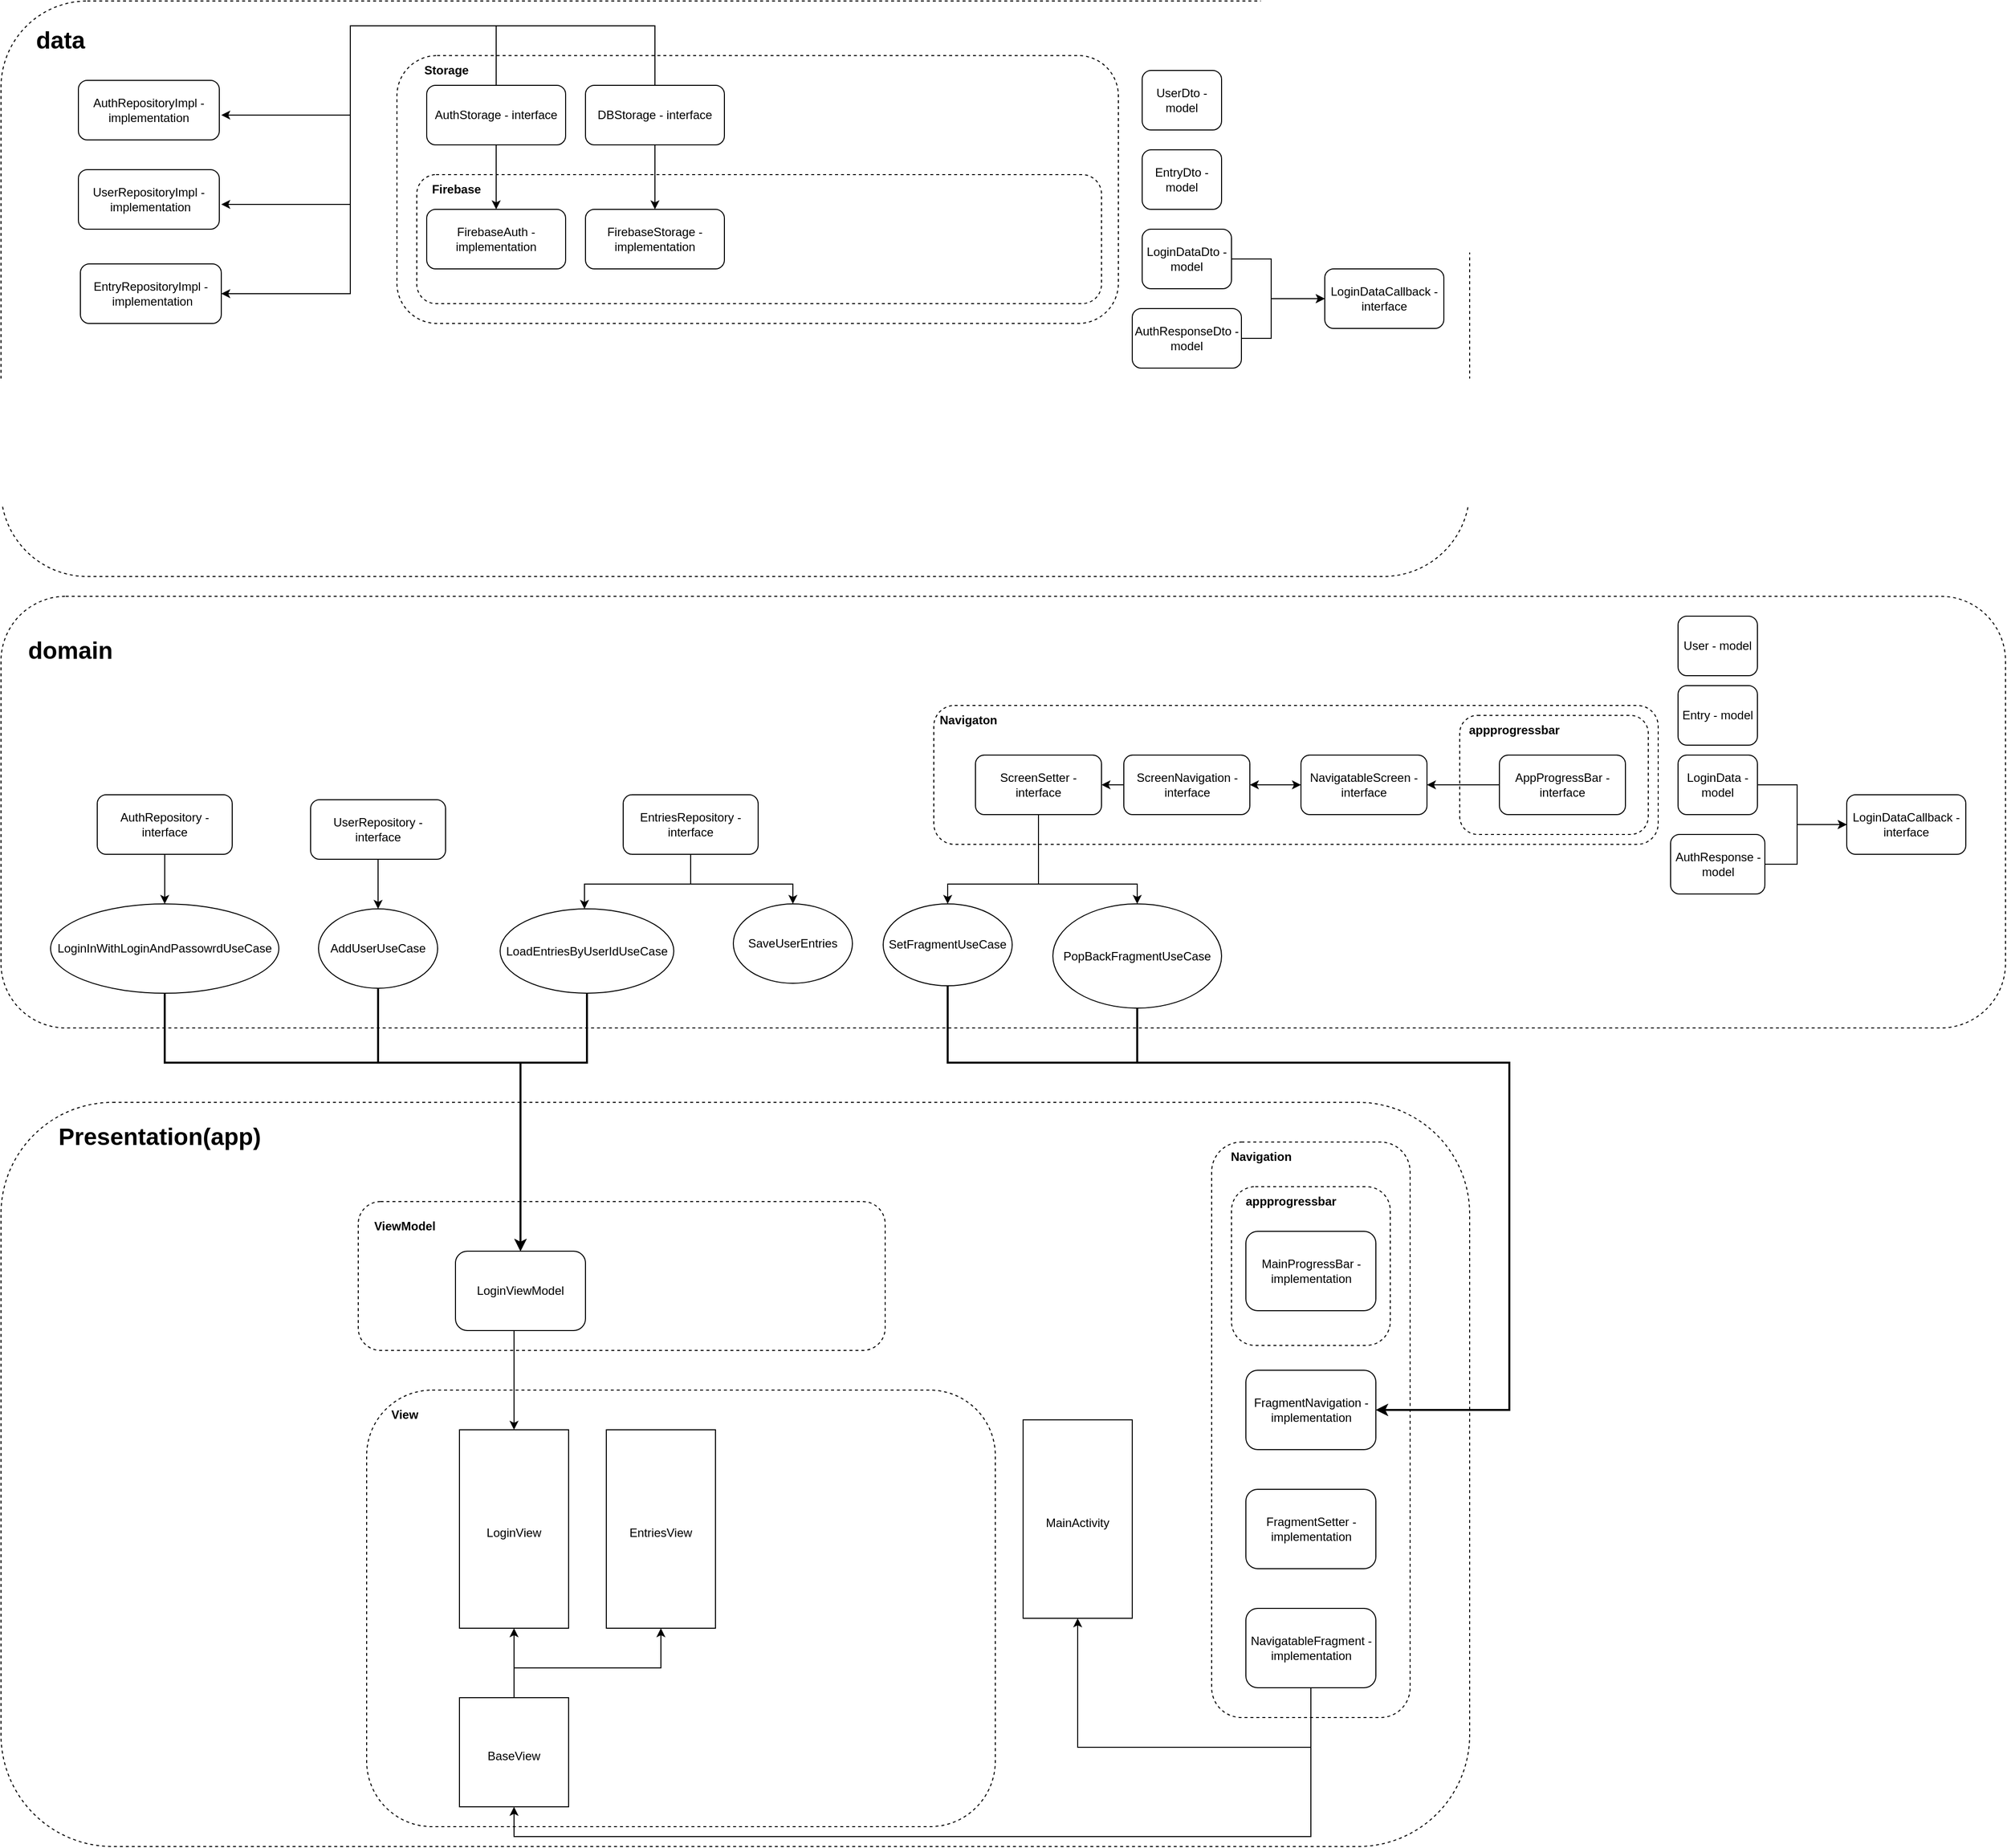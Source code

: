 <mxfile version="17.1.4"><diagram id="mcuKYYPqepPxnzwjY7ND" name="my-good-mood"><mxGraphModel dx="1892" dy="2459" grid="1" gridSize="10" guides="1" tooltips="1" connect="1" arrows="1" fold="1" page="1" pageScale="1" pageWidth="827" pageHeight="1169" math="0" shadow="0"><root><mxCell id="0"/><mxCell id="1" parent="0"/><mxCell id="fi2WDrQyYmFRdpCdvTvE-3" value="" style="rounded=1;whiteSpace=wrap;html=1;dashed=1;strokeWidth=1;" parent="1" vertex="1"><mxGeometry x="200" y="450" width="1480" height="750" as="geometry"/></mxCell><mxCell id="fi2WDrQyYmFRdpCdvTvE-248" value="" style="rounded=1;whiteSpace=wrap;html=1;dashed=1;fontSize=12;strokeWidth=1;" parent="1" vertex="1"><mxGeometry x="1420" y="490" width="200" height="580" as="geometry"/></mxCell><mxCell id="BgCjOkm7MFAFTTfxGLmG-11" value="" style="rounded=1;whiteSpace=wrap;html=1;dashed=1;fontSize=12;strokeWidth=1;" parent="1" vertex="1"><mxGeometry x="1440" y="535" width="160" height="160" as="geometry"/></mxCell><mxCell id="fi2WDrQyYmFRdpCdvTvE-92" value="" style="rounded=1;whiteSpace=wrap;html=1;fontSize=12;dashed=1;" parent="1" vertex="1"><mxGeometry x="200" y="-60" width="2020" height="435" as="geometry"/></mxCell><mxCell id="fi2WDrQyYmFRdpCdvTvE-258" value="" style="rounded=1;whiteSpace=wrap;html=1;dashed=1;fontSize=12;strokeWidth=1;" parent="1" vertex="1"><mxGeometry x="1140" y="50" width="730" height="140" as="geometry"/></mxCell><mxCell id="BgCjOkm7MFAFTTfxGLmG-9" value="" style="rounded=1;whiteSpace=wrap;html=1;dashed=1;fontSize=12;strokeWidth=1;" parent="1" vertex="1"><mxGeometry x="1670" y="60" width="190" height="120" as="geometry"/></mxCell><mxCell id="fi2WDrQyYmFRdpCdvTvE-242" value="" style="rounded=1;whiteSpace=wrap;html=1;fontSize=12;dashed=1;" parent="1" vertex="1"><mxGeometry x="568.5" y="740" width="633.5" height="440" as="geometry"/></mxCell><mxCell id="fi2WDrQyYmFRdpCdvTvE-240" value="" style="rounded=1;whiteSpace=wrap;html=1;fontSize=12;dashed=1;" parent="1" vertex="1"><mxGeometry x="560" y="550" width="531" height="150" as="geometry"/></mxCell><mxCell id="fi2WDrQyYmFRdpCdvTvE-231" style="edgeStyle=orthogonalEdgeStyle;rounded=0;orthogonalLoop=1;jettySize=auto;html=1;entryX=0.5;entryY=0;entryDx=0;entryDy=0;fontSize=12;strokeWidth=2;" parent="1" source="fi2WDrQyYmFRdpCdvTvE-32" target="fi2WDrQyYmFRdpCdvTvE-220" edge="1"><mxGeometry relative="1" as="geometry"><Array as="points"><mxPoint x="365" y="410"/><mxPoint x="723" y="410"/></Array></mxGeometry></mxCell><mxCell id="fi2WDrQyYmFRdpCdvTvE-32" value="LoginInWithLoginAndPassowrdUseCase" style="ellipse;whiteSpace=wrap;html=1;fontSize=12;" parent="1" vertex="1"><mxGeometry x="250" y="250" width="230" height="90" as="geometry"/></mxCell><mxCell id="fi2WDrQyYmFRdpCdvTvE-36" value="&lt;font size=&quot;1&quot;&gt;&lt;b style=&quot;font-size: 24px&quot;&gt;domain&lt;/b&gt;&lt;/font&gt;" style="text;html=1;strokeColor=none;fillColor=none;align=center;verticalAlign=middle;whiteSpace=wrap;rounded=0;fontSize=12;" parent="1" vertex="1"><mxGeometry x="230" y="-20" width="80" height="30" as="geometry"/></mxCell><mxCell id="fi2WDrQyYmFRdpCdvTvE-37" value="" style="rounded=1;whiteSpace=wrap;html=1;fontSize=12;dashed=1;" parent="1" vertex="1"><mxGeometry x="200" y="-660" width="1480" height="580" as="geometry"/></mxCell><mxCell id="fi2WDrQyYmFRdpCdvTvE-39" value="&lt;font size=&quot;1&quot;&gt;&lt;b style=&quot;font-size: 24px&quot;&gt;data&lt;/b&gt;&lt;/font&gt;" style="text;html=1;strokeColor=none;fillColor=none;align=center;verticalAlign=middle;whiteSpace=wrap;rounded=0;fontSize=12;" parent="1" vertex="1"><mxGeometry x="220" y="-635" width="80" height="30" as="geometry"/></mxCell><mxCell id="fi2WDrQyYmFRdpCdvTvE-51" value="" style="rounded=1;whiteSpace=wrap;html=1;fontSize=12;dashed=1;" parent="1" vertex="1"><mxGeometry x="599" y="-605" width="727" height="270" as="geometry"/></mxCell><mxCell id="fi2WDrQyYmFRdpCdvTvE-56" value="" style="rounded=1;whiteSpace=wrap;html=1;fontSize=12;dashed=1;" parent="1" vertex="1"><mxGeometry x="619" y="-485" width="690" height="130" as="geometry"/></mxCell><mxCell id="fi2WDrQyYmFRdpCdvTvE-53" value="&lt;b&gt;Storage&lt;/b&gt;" style="text;html=1;strokeColor=none;fillColor=none;align=center;verticalAlign=middle;whiteSpace=wrap;rounded=0;fontSize=12;" parent="1" vertex="1"><mxGeometry x="619" y="-605" width="60" height="30" as="geometry"/></mxCell><mxCell id="fi2WDrQyYmFRdpCdvTvE-58" value="&lt;b&gt;Firebase&lt;/b&gt;" style="text;html=1;strokeColor=none;fillColor=none;align=center;verticalAlign=middle;whiteSpace=wrap;rounded=0;fontSize=12;" parent="1" vertex="1"><mxGeometry x="629" y="-485" width="60" height="30" as="geometry"/></mxCell><mxCell id="fi2WDrQyYmFRdpCdvTvE-61" value="" style="edgeStyle=orthogonalEdgeStyle;rounded=0;orthogonalLoop=1;jettySize=auto;html=1;fontSize=12;exitX=0.5;exitY=0;exitDx=0;exitDy=0;" parent="1" source="fi2WDrQyYmFRdpCdvTvE-86" edge="1"><mxGeometry relative="1" as="geometry"><mxPoint x="629" y="-545" as="sourcePoint"/><mxPoint x="422" y="-545" as="targetPoint"/><Array as="points"><mxPoint x="699" y="-635"/><mxPoint x="552" y="-635"/><mxPoint x="552" y="-545"/></Array></mxGeometry></mxCell><mxCell id="fi2WDrQyYmFRdpCdvTvE-66" value="" style="edgeStyle=orthogonalEdgeStyle;rounded=0;orthogonalLoop=1;jettySize=auto;html=1;fontSize=12;" parent="1" edge="1"><mxGeometry relative="1" as="geometry"><mxPoint x="699" y="-515" as="sourcePoint"/><mxPoint x="699" y="-450" as="targetPoint"/></mxGeometry></mxCell><mxCell id="fi2WDrQyYmFRdpCdvTvE-162" style="edgeStyle=orthogonalEdgeStyle;rounded=0;orthogonalLoop=1;jettySize=auto;html=1;fontSize=12;strokeWidth=2;entryX=0.5;entryY=0;entryDx=0;entryDy=0;" parent="1" source="fi2WDrQyYmFRdpCdvTvE-73" target="fi2WDrQyYmFRdpCdvTvE-220" edge="1"><mxGeometry relative="1" as="geometry"><mxPoint x="655" y="515" as="targetPoint"/><Array as="points"><mxPoint x="580" y="410"/><mxPoint x="723" y="410"/></Array></mxGeometry></mxCell><mxCell id="fi2WDrQyYmFRdpCdvTvE-73" value="AddUserUseCase" style="ellipse;whiteSpace=wrap;html=1;fontSize=12;" parent="1" vertex="1"><mxGeometry x="520" y="255" width="120" height="80" as="geometry"/></mxCell><mxCell id="fi2WDrQyYmFRdpCdvTvE-133" value="" style="edgeStyle=orthogonalEdgeStyle;rounded=0;orthogonalLoop=1;jettySize=auto;html=1;fontSize=12;" parent="1" source="fi2WDrQyYmFRdpCdvTvE-82" target="fi2WDrQyYmFRdpCdvTvE-32" edge="1"><mxGeometry relative="1" as="geometry"/></mxCell><mxCell id="fi2WDrQyYmFRdpCdvTvE-82" value="&lt;span&gt;AuthRepository - interface&lt;/span&gt;" style="rounded=1;whiteSpace=wrap;html=1;fontSize=12;" parent="1" vertex="1"><mxGeometry x="297" y="140" width="136" height="60" as="geometry"/></mxCell><mxCell id="fi2WDrQyYmFRdpCdvTvE-134" value="" style="edgeStyle=orthogonalEdgeStyle;rounded=0;orthogonalLoop=1;jettySize=auto;html=1;fontSize=12;" parent="1" source="fi2WDrQyYmFRdpCdvTvE-83" target="fi2WDrQyYmFRdpCdvTvE-73" edge="1"><mxGeometry relative="1" as="geometry"/></mxCell><mxCell id="fi2WDrQyYmFRdpCdvTvE-83" value="UserRepository - interface" style="rounded=1;whiteSpace=wrap;html=1;fontSize=12;" parent="1" vertex="1"><mxGeometry x="512" y="145" width="136" height="60" as="geometry"/></mxCell><mxCell id="fi2WDrQyYmFRdpCdvTvE-85" value="AuthRepositoryImpl - implementation" style="rounded=1;whiteSpace=wrap;html=1;fontSize=12;" parent="1" vertex="1"><mxGeometry x="278" y="-580" width="142" height="60" as="geometry"/></mxCell><mxCell id="fi2WDrQyYmFRdpCdvTvE-86" value="AuthStorage - interface" style="rounded=1;whiteSpace=wrap;html=1;fontSize=12;" parent="1" vertex="1"><mxGeometry x="629" y="-575" width="140" height="60" as="geometry"/></mxCell><mxCell id="fi2WDrQyYmFRdpCdvTvE-87" value="FirebaseAuth - implementation" style="rounded=1;whiteSpace=wrap;html=1;fontSize=12;" parent="1" vertex="1"><mxGeometry x="629" y="-450" width="140" height="60" as="geometry"/></mxCell><mxCell id="fi2WDrQyYmFRdpCdvTvE-89" value="UserRepositoryImpl -&amp;nbsp;implementation" style="rounded=1;whiteSpace=wrap;html=1;fontSize=12;" parent="1" vertex="1"><mxGeometry x="278" y="-490" width="142" height="60" as="geometry"/></mxCell><mxCell id="fi2WDrQyYmFRdpCdvTvE-98" style="edgeStyle=orthogonalEdgeStyle;rounded=0;orthogonalLoop=1;jettySize=auto;html=1;entryX=0.5;entryY=0;entryDx=0;entryDy=0;fontSize=12;" parent="1" source="fi2WDrQyYmFRdpCdvTvE-94" target="fi2WDrQyYmFRdpCdvTvE-96" edge="1"><mxGeometry relative="1" as="geometry"/></mxCell><mxCell id="fi2WDrQyYmFRdpCdvTvE-109" style="edgeStyle=orthogonalEdgeStyle;rounded=0;orthogonalLoop=1;jettySize=auto;html=1;fontSize=12;" parent="1" source="fi2WDrQyYmFRdpCdvTvE-94" edge="1"><mxGeometry relative="1" as="geometry"><mxPoint x="422" y="-455" as="targetPoint"/><Array as="points"><mxPoint x="859" y="-635"/><mxPoint x="552" y="-635"/><mxPoint x="552" y="-455"/></Array></mxGeometry></mxCell><mxCell id="fi2WDrQyYmFRdpCdvTvE-94" value="DBStorage - interface" style="rounded=1;whiteSpace=wrap;html=1;fontSize=12;" parent="1" vertex="1"><mxGeometry x="789" y="-575" width="140" height="60" as="geometry"/></mxCell><mxCell id="fi2WDrQyYmFRdpCdvTvE-96" value="FirebaseStorage - implementation" style="rounded=1;whiteSpace=wrap;html=1;fontSize=12;" parent="1" vertex="1"><mxGeometry x="789" y="-450" width="140" height="60" as="geometry"/></mxCell><mxCell id="fi2WDrQyYmFRdpCdvTvE-163" style="edgeStyle=orthogonalEdgeStyle;rounded=0;orthogonalLoop=1;jettySize=auto;html=1;fontSize=12;strokeWidth=2;entryX=0.5;entryY=0;entryDx=0;entryDy=0;" parent="1" source="fi2WDrQyYmFRdpCdvTvE-99" target="fi2WDrQyYmFRdpCdvTvE-220" edge="1"><mxGeometry relative="1" as="geometry"><mxPoint x="655" y="515" as="targetPoint"/><Array as="points"><mxPoint x="791" y="410"/><mxPoint x="724" y="410"/></Array></mxGeometry></mxCell><mxCell id="fi2WDrQyYmFRdpCdvTvE-99" value="LoadEntriesByUserIdUseCase" style="ellipse;whiteSpace=wrap;html=1;fontSize=12;" parent="1" vertex="1"><mxGeometry x="703" y="255" width="175" height="85" as="geometry"/></mxCell><mxCell id="fi2WDrQyYmFRdpCdvTvE-135" value="" style="edgeStyle=orthogonalEdgeStyle;rounded=0;orthogonalLoop=1;jettySize=auto;html=1;fontSize=12;" parent="1" source="fi2WDrQyYmFRdpCdvTvE-101" target="fi2WDrQyYmFRdpCdvTvE-99" edge="1"><mxGeometry relative="1" as="geometry"><Array as="points"><mxPoint x="895" y="230"/><mxPoint x="788" y="230"/></Array></mxGeometry></mxCell><mxCell id="fi2WDrQyYmFRdpCdvTvE-101" value="EntriesRepository - interface" style="rounded=1;whiteSpace=wrap;html=1;fontSize=12;" parent="1" vertex="1"><mxGeometry x="827" y="140" width="136" height="60" as="geometry"/></mxCell><mxCell id="fi2WDrQyYmFRdpCdvTvE-104" value="EntryRepositoryImpl -&amp;nbsp;implementation" style="rounded=1;whiteSpace=wrap;html=1;fontSize=12;" parent="1" vertex="1"><mxGeometry x="280" y="-395" width="142" height="60" as="geometry"/></mxCell><mxCell id="fi2WDrQyYmFRdpCdvTvE-110" style="edgeStyle=orthogonalEdgeStyle;rounded=0;orthogonalLoop=1;jettySize=auto;html=1;fontSize=12;entryX=1;entryY=0.5;entryDx=0;entryDy=0;exitX=0.5;exitY=0;exitDx=0;exitDy=0;" parent="1" source="fi2WDrQyYmFRdpCdvTvE-94" target="fi2WDrQyYmFRdpCdvTvE-104" edge="1"><mxGeometry relative="1" as="geometry"><mxPoint x="460" y="-360" as="targetPoint"/><Array as="points"><mxPoint x="859" y="-635"/><mxPoint x="552" y="-635"/><mxPoint x="552" y="-365"/></Array><mxPoint x="1019.091" y="-575" as="sourcePoint"/></mxGeometry></mxCell><mxCell id="fi2WDrQyYmFRdpCdvTvE-112" value="SaveUserEntries" style="ellipse;whiteSpace=wrap;html=1;fontSize=12;" parent="1" vertex="1"><mxGeometry x="938" y="250" width="120" height="80" as="geometry"/></mxCell><mxCell id="fi2WDrQyYmFRdpCdvTvE-136" value="" style="edgeStyle=orthogonalEdgeStyle;rounded=0;orthogonalLoop=1;jettySize=auto;html=1;fontSize=12;exitX=0.5;exitY=1;exitDx=0;exitDy=0;" parent="1" source="fi2WDrQyYmFRdpCdvTvE-101" target="fi2WDrQyYmFRdpCdvTvE-112" edge="1"><mxGeometry relative="1" as="geometry"><mxPoint x="998.0" y="205" as="sourcePoint"/><Array as="points"><mxPoint x="895" y="230"/><mxPoint x="998" y="230"/></Array></mxGeometry></mxCell><mxCell id="fi2WDrQyYmFRdpCdvTvE-173" value="UserDto&amp;nbsp;- model" style="rounded=1;whiteSpace=wrap;html=1;fontSize=12;" parent="1" vertex="1"><mxGeometry x="1350" y="-590" width="80" height="60" as="geometry"/></mxCell><mxCell id="fi2WDrQyYmFRdpCdvTvE-174" value="EntryDto&amp;nbsp;- model" style="rounded=1;whiteSpace=wrap;html=1;fontSize=12;" parent="1" vertex="1"><mxGeometry x="1350" y="-510" width="80" height="60" as="geometry"/></mxCell><mxCell id="fi2WDrQyYmFRdpCdvTvE-175" value="User - model" style="rounded=1;whiteSpace=wrap;html=1;fontSize=12;" parent="1" vertex="1"><mxGeometry x="1890" y="-40" width="80" height="60" as="geometry"/></mxCell><mxCell id="fi2WDrQyYmFRdpCdvTvE-176" value="Entry - model" style="rounded=1;whiteSpace=wrap;html=1;fontSize=12;" parent="1" vertex="1"><mxGeometry x="1890" y="30" width="80" height="60" as="geometry"/></mxCell><mxCell id="DMIkTk6zUw6J351pL-Rt-8" style="edgeStyle=orthogonalEdgeStyle;rounded=0;orthogonalLoop=1;jettySize=auto;html=1;entryX=0;entryY=0.5;entryDx=0;entryDy=0;" edge="1" parent="1" source="fi2WDrQyYmFRdpCdvTvE-177" target="DMIkTk6zUw6J351pL-Rt-7"><mxGeometry relative="1" as="geometry"><Array as="points"><mxPoint x="2010" y="130"/><mxPoint x="2010" y="170"/></Array></mxGeometry></mxCell><mxCell id="fi2WDrQyYmFRdpCdvTvE-177" value="LoginData&amp;nbsp;- model" style="rounded=1;whiteSpace=wrap;html=1;fontSize=12;" parent="1" vertex="1"><mxGeometry x="1890" y="100" width="80" height="60" as="geometry"/></mxCell><mxCell id="DMIkTk6zUw6J351pL-Rt-11" style="edgeStyle=orthogonalEdgeStyle;rounded=0;orthogonalLoop=1;jettySize=auto;html=1;entryX=0;entryY=0.5;entryDx=0;entryDy=0;" edge="1" parent="1" source="fi2WDrQyYmFRdpCdvTvE-178" target="DMIkTk6zUw6J351pL-Rt-10"><mxGeometry relative="1" as="geometry"><Array as="points"><mxPoint x="1480" y="-400"/><mxPoint x="1480" y="-360"/></Array></mxGeometry></mxCell><mxCell id="fi2WDrQyYmFRdpCdvTvE-178" value="LoginDataDto&amp;nbsp;- model" style="rounded=1;whiteSpace=wrap;html=1;fontSize=12;" parent="1" vertex="1"><mxGeometry x="1350" y="-430" width="90" height="60" as="geometry"/></mxCell><mxCell id="fi2WDrQyYmFRdpCdvTvE-265" style="edgeStyle=orthogonalEdgeStyle;rounded=0;orthogonalLoop=1;jettySize=auto;html=1;entryX=1;entryY=0.5;entryDx=0;entryDy=0;fontSize=12;startArrow=none;startFill=0;strokeWidth=2;" parent="1" source="fi2WDrQyYmFRdpCdvTvE-187" target="fi2WDrQyYmFRdpCdvTvE-208" edge="1"><mxGeometry relative="1" as="geometry"><Array as="points"><mxPoint x="1154" y="410"/><mxPoint x="1720" y="410"/><mxPoint x="1720" y="760"/></Array></mxGeometry></mxCell><mxCell id="fi2WDrQyYmFRdpCdvTvE-187" value="SetFragmentUseCase" style="ellipse;whiteSpace=wrap;html=1;fontSize=12;" parent="1" vertex="1"><mxGeometry x="1089" y="250" width="130" height="82.5" as="geometry"/></mxCell><mxCell id="fi2WDrQyYmFRdpCdvTvE-266" style="edgeStyle=orthogonalEdgeStyle;rounded=0;orthogonalLoop=1;jettySize=auto;html=1;entryX=1;entryY=0.5;entryDx=0;entryDy=0;fontSize=12;startArrow=none;startFill=0;strokeWidth=2;" parent="1" source="fi2WDrQyYmFRdpCdvTvE-190" target="fi2WDrQyYmFRdpCdvTvE-208" edge="1"><mxGeometry relative="1" as="geometry"><Array as="points"><mxPoint x="1345" y="410"/><mxPoint x="1720" y="410"/><mxPoint x="1720" y="760"/></Array></mxGeometry></mxCell><mxCell id="fi2WDrQyYmFRdpCdvTvE-190" value="PopBackFragmentUseCase" style="ellipse;whiteSpace=wrap;html=1;fontSize=12;" parent="1" vertex="1"><mxGeometry x="1260" y="250" width="170" height="105" as="geometry"/></mxCell><mxCell id="fi2WDrQyYmFRdpCdvTvE-198" value="&lt;font style=&quot;font-size: 24px&quot;&gt;&lt;b&gt;Presentation(app)&lt;/b&gt;&lt;/font&gt;" style="text;html=1;strokeColor=none;fillColor=none;align=center;verticalAlign=middle;whiteSpace=wrap;rounded=0;fontSize=12;" parent="1" vertex="1"><mxGeometry x="220" y="460" width="280" height="50" as="geometry"/></mxCell><mxCell id="fi2WDrQyYmFRdpCdvTvE-200" value="&lt;font style=&quot;font-size: 12px&quot;&gt;MainActivity&lt;/font&gt;" style="rounded=0;whiteSpace=wrap;html=1;fontSize=24;" parent="1" vertex="1"><mxGeometry x="1230" y="770" width="110" height="200" as="geometry"/></mxCell><mxCell id="fi2WDrQyYmFRdpCdvTvE-207" value="FragmentSetter - implementation" style="rounded=1;whiteSpace=wrap;html=1;fontSize=12;" parent="1" vertex="1"><mxGeometry x="1454.5" y="840" width="131" height="80" as="geometry"/></mxCell><mxCell id="fi2WDrQyYmFRdpCdvTvE-208" value="FragmentNavigation - implementation" style="rounded=1;whiteSpace=wrap;html=1;fontSize=12;" parent="1" vertex="1"><mxGeometry x="1454.5" y="720" width="131" height="80" as="geometry"/></mxCell><mxCell id="fi2WDrQyYmFRdpCdvTvE-219" value="&lt;font style=&quot;font-size: 12px&quot;&gt;LoginView&lt;/font&gt;" style="rounded=0;whiteSpace=wrap;html=1;fontSize=24;" parent="1" vertex="1"><mxGeometry x="662" y="780" width="110" height="200" as="geometry"/></mxCell><mxCell id="fi2WDrQyYmFRdpCdvTvE-246" style="edgeStyle=orthogonalEdgeStyle;rounded=0;orthogonalLoop=1;jettySize=auto;html=1;entryX=0.5;entryY=0;entryDx=0;entryDy=0;fontSize=12;startArrow=none;startFill=0;strokeWidth=1;exitX=0.5;exitY=1;exitDx=0;exitDy=0;" parent="1" source="fi2WDrQyYmFRdpCdvTvE-220" target="fi2WDrQyYmFRdpCdvTvE-219" edge="1"><mxGeometry relative="1" as="geometry"><Array as="points"><mxPoint x="717" y="680"/></Array></mxGeometry></mxCell><mxCell id="fi2WDrQyYmFRdpCdvTvE-220" value="LoginViewModel" style="rounded=1;whiteSpace=wrap;html=1;fontSize=12;" parent="1" vertex="1"><mxGeometry x="658" y="600" width="131" height="80" as="geometry"/></mxCell><mxCell id="fi2WDrQyYmFRdpCdvTvE-241" value="&lt;b&gt;ViewModel&lt;/b&gt;" style="text;html=1;strokeColor=none;fillColor=none;align=center;verticalAlign=middle;whiteSpace=wrap;rounded=0;dashed=1;fontSize=12;" parent="1" vertex="1"><mxGeometry x="577" y="560" width="60" height="30" as="geometry"/></mxCell><mxCell id="fi2WDrQyYmFRdpCdvTvE-243" value="&lt;b&gt;View&lt;/b&gt;" style="text;html=1;strokeColor=none;fillColor=none;align=center;verticalAlign=middle;whiteSpace=wrap;rounded=0;dashed=1;fontSize=12;" parent="1" vertex="1"><mxGeometry x="577" y="750" width="60" height="30" as="geometry"/></mxCell><mxCell id="fi2WDrQyYmFRdpCdvTvE-249" value="&lt;b&gt;Navigation&lt;/b&gt;" style="text;html=1;strokeColor=none;fillColor=none;align=center;verticalAlign=middle;whiteSpace=wrap;rounded=0;dashed=1;fontSize=12;" parent="1" vertex="1"><mxGeometry x="1430" y="490" width="80" height="30" as="geometry"/></mxCell><mxCell id="fi2WDrQyYmFRdpCdvTvE-254" value="" style="edgeStyle=orthogonalEdgeStyle;rounded=0;orthogonalLoop=1;jettySize=auto;html=1;fontSize=12;startArrow=none;startFill=0;strokeWidth=1;" parent="1" source="fi2WDrQyYmFRdpCdvTvE-251" target="fi2WDrQyYmFRdpCdvTvE-190" edge="1"><mxGeometry relative="1" as="geometry"><Array as="points"><mxPoint x="1245" y="230"/><mxPoint x="1345" y="230"/></Array></mxGeometry></mxCell><mxCell id="fi2WDrQyYmFRdpCdvTvE-256" style="edgeStyle=orthogonalEdgeStyle;rounded=0;orthogonalLoop=1;jettySize=auto;html=1;entryX=0.5;entryY=0;entryDx=0;entryDy=0;fontSize=12;startArrow=none;startFill=0;strokeWidth=1;" parent="1" source="fi2WDrQyYmFRdpCdvTvE-251" target="fi2WDrQyYmFRdpCdvTvE-187" edge="1"><mxGeometry relative="1" as="geometry"><Array as="points"><mxPoint x="1245" y="230"/><mxPoint x="1154" y="230"/></Array></mxGeometry></mxCell><mxCell id="fi2WDrQyYmFRdpCdvTvE-251" value="ScreenSetter - interface" style="rounded=1;whiteSpace=wrap;html=1;fontSize=12;" parent="1" vertex="1"><mxGeometry x="1182" y="100" width="127" height="60" as="geometry"/></mxCell><mxCell id="fi2WDrQyYmFRdpCdvTvE-259" value="&lt;b&gt;Navigaton&lt;/b&gt;" style="text;html=1;strokeColor=none;fillColor=none;align=center;verticalAlign=middle;whiteSpace=wrap;rounded=0;dashed=1;fontSize=12;" parent="1" vertex="1"><mxGeometry x="1140" y="50" width="70" height="30" as="geometry"/></mxCell><mxCell id="fi2WDrQyYmFRdpCdvTvE-261" style="edgeStyle=orthogonalEdgeStyle;rounded=0;orthogonalLoop=1;jettySize=auto;html=1;entryX=1;entryY=0.5;entryDx=0;entryDy=0;fontSize=12;startArrow=none;startFill=0;strokeWidth=1;" parent="1" source="fi2WDrQyYmFRdpCdvTvE-260" target="fi2WDrQyYmFRdpCdvTvE-251" edge="1"><mxGeometry relative="1" as="geometry"/></mxCell><mxCell id="fi2WDrQyYmFRdpCdvTvE-260" value="ScreenNavigation - interface" style="rounded=1;whiteSpace=wrap;html=1;fontSize=12;" parent="1" vertex="1"><mxGeometry x="1331.5" y="100" width="127" height="60" as="geometry"/></mxCell><mxCell id="BgCjOkm7MFAFTTfxGLmG-8" style="edgeStyle=orthogonalEdgeStyle;rounded=0;orthogonalLoop=1;jettySize=auto;html=1;entryX=0.5;entryY=1;entryDx=0;entryDy=0;" parent="1" source="fi2WDrQyYmFRdpCdvTvE-263" target="BgCjOkm7MFAFTTfxGLmG-3" edge="1"><mxGeometry relative="1" as="geometry"><Array as="points"><mxPoint x="1520" y="1190"/><mxPoint x="717" y="1190"/></Array></mxGeometry></mxCell><mxCell id="DMIkTk6zUw6J351pL-Rt-3" style="edgeStyle=orthogonalEdgeStyle;rounded=0;orthogonalLoop=1;jettySize=auto;html=1;entryX=0.5;entryY=1;entryDx=0;entryDy=0;exitX=0.5;exitY=1;exitDx=0;exitDy=0;" edge="1" parent="1" source="fi2WDrQyYmFRdpCdvTvE-263" target="fi2WDrQyYmFRdpCdvTvE-200"><mxGeometry relative="1" as="geometry"><Array as="points"><mxPoint x="1520" y="1100"/><mxPoint x="1285" y="1100"/></Array></mxGeometry></mxCell><mxCell id="fi2WDrQyYmFRdpCdvTvE-263" value="NavigatableFragment - implementation" style="rounded=1;whiteSpace=wrap;html=1;fontSize=12;" parent="1" vertex="1"><mxGeometry x="1454.5" y="960" width="131" height="80" as="geometry"/></mxCell><mxCell id="fi2WDrQyYmFRdpCdvTvE-268" style="edgeStyle=orthogonalEdgeStyle;rounded=0;orthogonalLoop=1;jettySize=auto;html=1;entryX=1;entryY=0.5;entryDx=0;entryDy=0;fontSize=12;startArrow=classic;startFill=1;strokeWidth=1;" parent="1" source="fi2WDrQyYmFRdpCdvTvE-267" target="fi2WDrQyYmFRdpCdvTvE-260" edge="1"><mxGeometry relative="1" as="geometry"/></mxCell><mxCell id="fi2WDrQyYmFRdpCdvTvE-267" value="NavigatableScreen - interface" style="rounded=1;whiteSpace=wrap;html=1;fontSize=12;" parent="1" vertex="1"><mxGeometry x="1510" y="100" width="127" height="60" as="geometry"/></mxCell><mxCell id="BgCjOkm7MFAFTTfxGLmG-2" value="" style="edgeStyle=orthogonalEdgeStyle;rounded=0;orthogonalLoop=1;jettySize=auto;html=1;" parent="1" source="BgCjOkm7MFAFTTfxGLmG-1" target="fi2WDrQyYmFRdpCdvTvE-267" edge="1"><mxGeometry relative="1" as="geometry"/></mxCell><mxCell id="BgCjOkm7MFAFTTfxGLmG-1" value="AppProgressBar - interface" style="rounded=1;whiteSpace=wrap;html=1;fontSize=12;" parent="1" vertex="1"><mxGeometry x="1710" y="100" width="127" height="60" as="geometry"/></mxCell><mxCell id="DMIkTk6zUw6J351pL-Rt-2" style="edgeStyle=orthogonalEdgeStyle;rounded=0;orthogonalLoop=1;jettySize=auto;html=1;entryX=0.5;entryY=1;entryDx=0;entryDy=0;exitX=0.5;exitY=0;exitDx=0;exitDy=0;" edge="1" parent="1" source="BgCjOkm7MFAFTTfxGLmG-3" target="DMIkTk6zUw6J351pL-Rt-1"><mxGeometry relative="1" as="geometry"><Array as="points"><mxPoint x="717" y="1020"/><mxPoint x="865" y="1020"/></Array></mxGeometry></mxCell><mxCell id="DMIkTk6zUw6J351pL-Rt-4" style="edgeStyle=orthogonalEdgeStyle;rounded=0;orthogonalLoop=1;jettySize=auto;html=1;entryX=0.5;entryY=1;entryDx=0;entryDy=0;" edge="1" parent="1" source="BgCjOkm7MFAFTTfxGLmG-3" target="fi2WDrQyYmFRdpCdvTvE-219"><mxGeometry relative="1" as="geometry"/></mxCell><mxCell id="BgCjOkm7MFAFTTfxGLmG-3" value="&lt;span style=&quot;font-size: 12px&quot;&gt;BaseView&lt;/span&gt;" style="rounded=0;whiteSpace=wrap;html=1;fontSize=24;" parent="1" vertex="1"><mxGeometry x="662" y="1050" width="110" height="110" as="geometry"/></mxCell><mxCell id="BgCjOkm7MFAFTTfxGLmG-10" value="&lt;b&gt;appprogressbar&lt;/b&gt;" style="text;html=1;strokeColor=none;fillColor=none;align=center;verticalAlign=middle;whiteSpace=wrap;rounded=0;dashed=1;fontSize=12;" parent="1" vertex="1"><mxGeometry x="1670" y="60" width="110" height="30" as="geometry"/></mxCell><mxCell id="BgCjOkm7MFAFTTfxGLmG-12" value="&lt;b&gt;appprogressbar&lt;/b&gt;" style="text;html=1;strokeColor=none;fillColor=none;align=center;verticalAlign=middle;whiteSpace=wrap;rounded=0;dashed=1;fontSize=12;" parent="1" vertex="1"><mxGeometry x="1450" y="535" width="100" height="30" as="geometry"/></mxCell><mxCell id="BgCjOkm7MFAFTTfxGLmG-13" value="MainProgressBar - implementation" style="rounded=1;whiteSpace=wrap;html=1;fontSize=12;" parent="1" vertex="1"><mxGeometry x="1454.5" y="580" width="131" height="80" as="geometry"/></mxCell><mxCell id="DMIkTk6zUw6J351pL-Rt-1" value="&lt;font style=&quot;font-size: 12px&quot;&gt;EntriesView&lt;/font&gt;" style="rounded=0;whiteSpace=wrap;html=1;fontSize=24;" vertex="1" parent="1"><mxGeometry x="810" y="780" width="110" height="200" as="geometry"/></mxCell><mxCell id="DMIkTk6zUw6J351pL-Rt-12" style="edgeStyle=orthogonalEdgeStyle;rounded=0;orthogonalLoop=1;jettySize=auto;html=1;entryX=0;entryY=0.5;entryDx=0;entryDy=0;" edge="1" parent="1" source="DMIkTk6zUw6J351pL-Rt-5" target="DMIkTk6zUw6J351pL-Rt-10"><mxGeometry relative="1" as="geometry"><Array as="points"><mxPoint x="1480" y="-320"/><mxPoint x="1480" y="-360"/></Array></mxGeometry></mxCell><mxCell id="DMIkTk6zUw6J351pL-Rt-5" value="AuthResponseDto - model" style="rounded=1;whiteSpace=wrap;html=1;fontSize=12;" vertex="1" parent="1"><mxGeometry x="1340" y="-350" width="110" height="60" as="geometry"/></mxCell><mxCell id="DMIkTk6zUw6J351pL-Rt-9" style="edgeStyle=orthogonalEdgeStyle;rounded=0;orthogonalLoop=1;jettySize=auto;html=1;entryX=0;entryY=0.5;entryDx=0;entryDy=0;" edge="1" parent="1" source="DMIkTk6zUw6J351pL-Rt-6" target="DMIkTk6zUw6J351pL-Rt-7"><mxGeometry relative="1" as="geometry"><Array as="points"><mxPoint x="2010" y="210"/><mxPoint x="2010" y="170"/></Array></mxGeometry></mxCell><mxCell id="DMIkTk6zUw6J351pL-Rt-6" value="AuthResponse - model" style="rounded=1;whiteSpace=wrap;html=1;fontSize=12;" vertex="1" parent="1"><mxGeometry x="1882.5" y="180" width="95" height="60" as="geometry"/></mxCell><mxCell id="DMIkTk6zUw6J351pL-Rt-7" value="LoginDataCallback - interface" style="rounded=1;whiteSpace=wrap;html=1;fontSize=12;" vertex="1" parent="1"><mxGeometry x="2060" y="140" width="120" height="60" as="geometry"/></mxCell><mxCell id="DMIkTk6zUw6J351pL-Rt-10" value="LoginDataCallback - interface" style="rounded=1;whiteSpace=wrap;html=1;fontSize=12;" vertex="1" parent="1"><mxGeometry x="1534" y="-390" width="120" height="60" as="geometry"/></mxCell></root></mxGraphModel></diagram></mxfile>